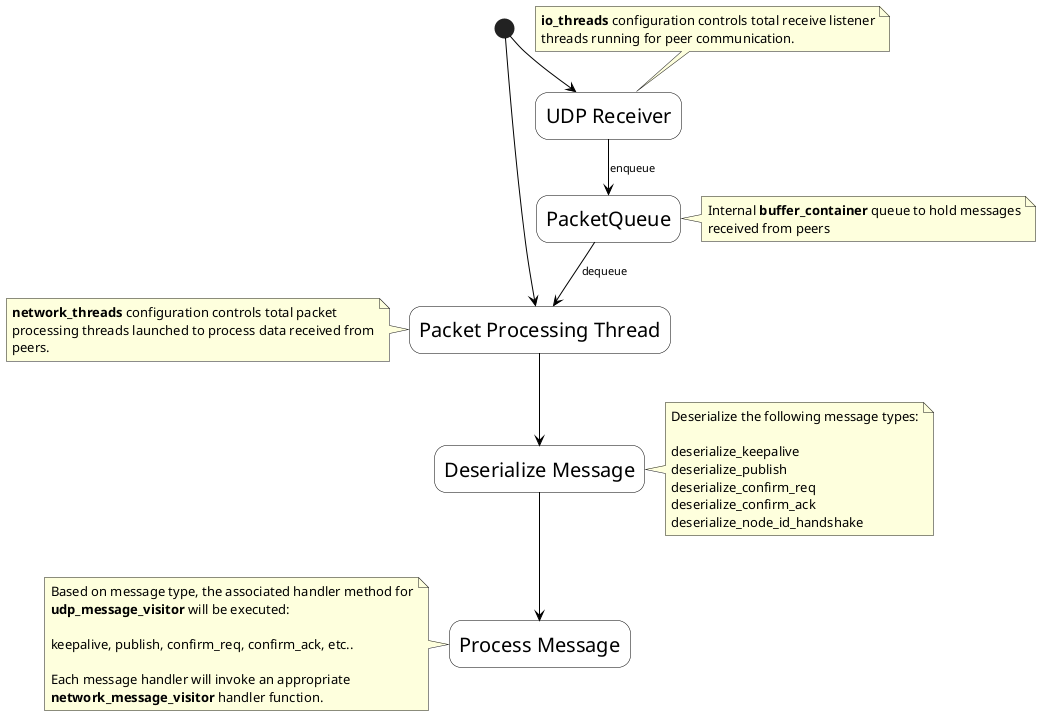 @startuml

skinparam TitleFontSize 30
skinparam ActivityFontSize 20
skinparam ActivityBackgroundColor #FFFFFF
skinparam ArrowColor Black
skinparam ActivityBorderColor Black

(*) --> "UDP Receiver"

note top
**io_threads** configuration controls total receive listener
threads running for peer communication.
end note

(*) --> "Packet Processing Thread"

note left
**network_threads** configuration controls total packet 
processing threads launched to process data received from
peers.
end note

"UDP Receiver" -->[enqueue] PacketQueue

note right
Internal **buffer_container** queue to hold messages
received from peers
end note

PacketQueue -->[dequeue] "Packet Processing Thread"

"Packet Processing Thread" --> "Deserialize Message"
note right
Deserialize the following message types:

deserialize_keepalive
deserialize_publish
deserialize_confirm_req
deserialize_confirm_ack
deserialize_node_id_handshake
end note
"Deserialize Message" --> "Process Message"
note left
Based on message type, the associated handler method for
**udp_message_visitor** will be executed:

keepalive, publish, confirm_req, confirm_ack, etc..

Each message handler will invoke an appropriate 
**network_message_visitor** handler function.
end note

@enduml
